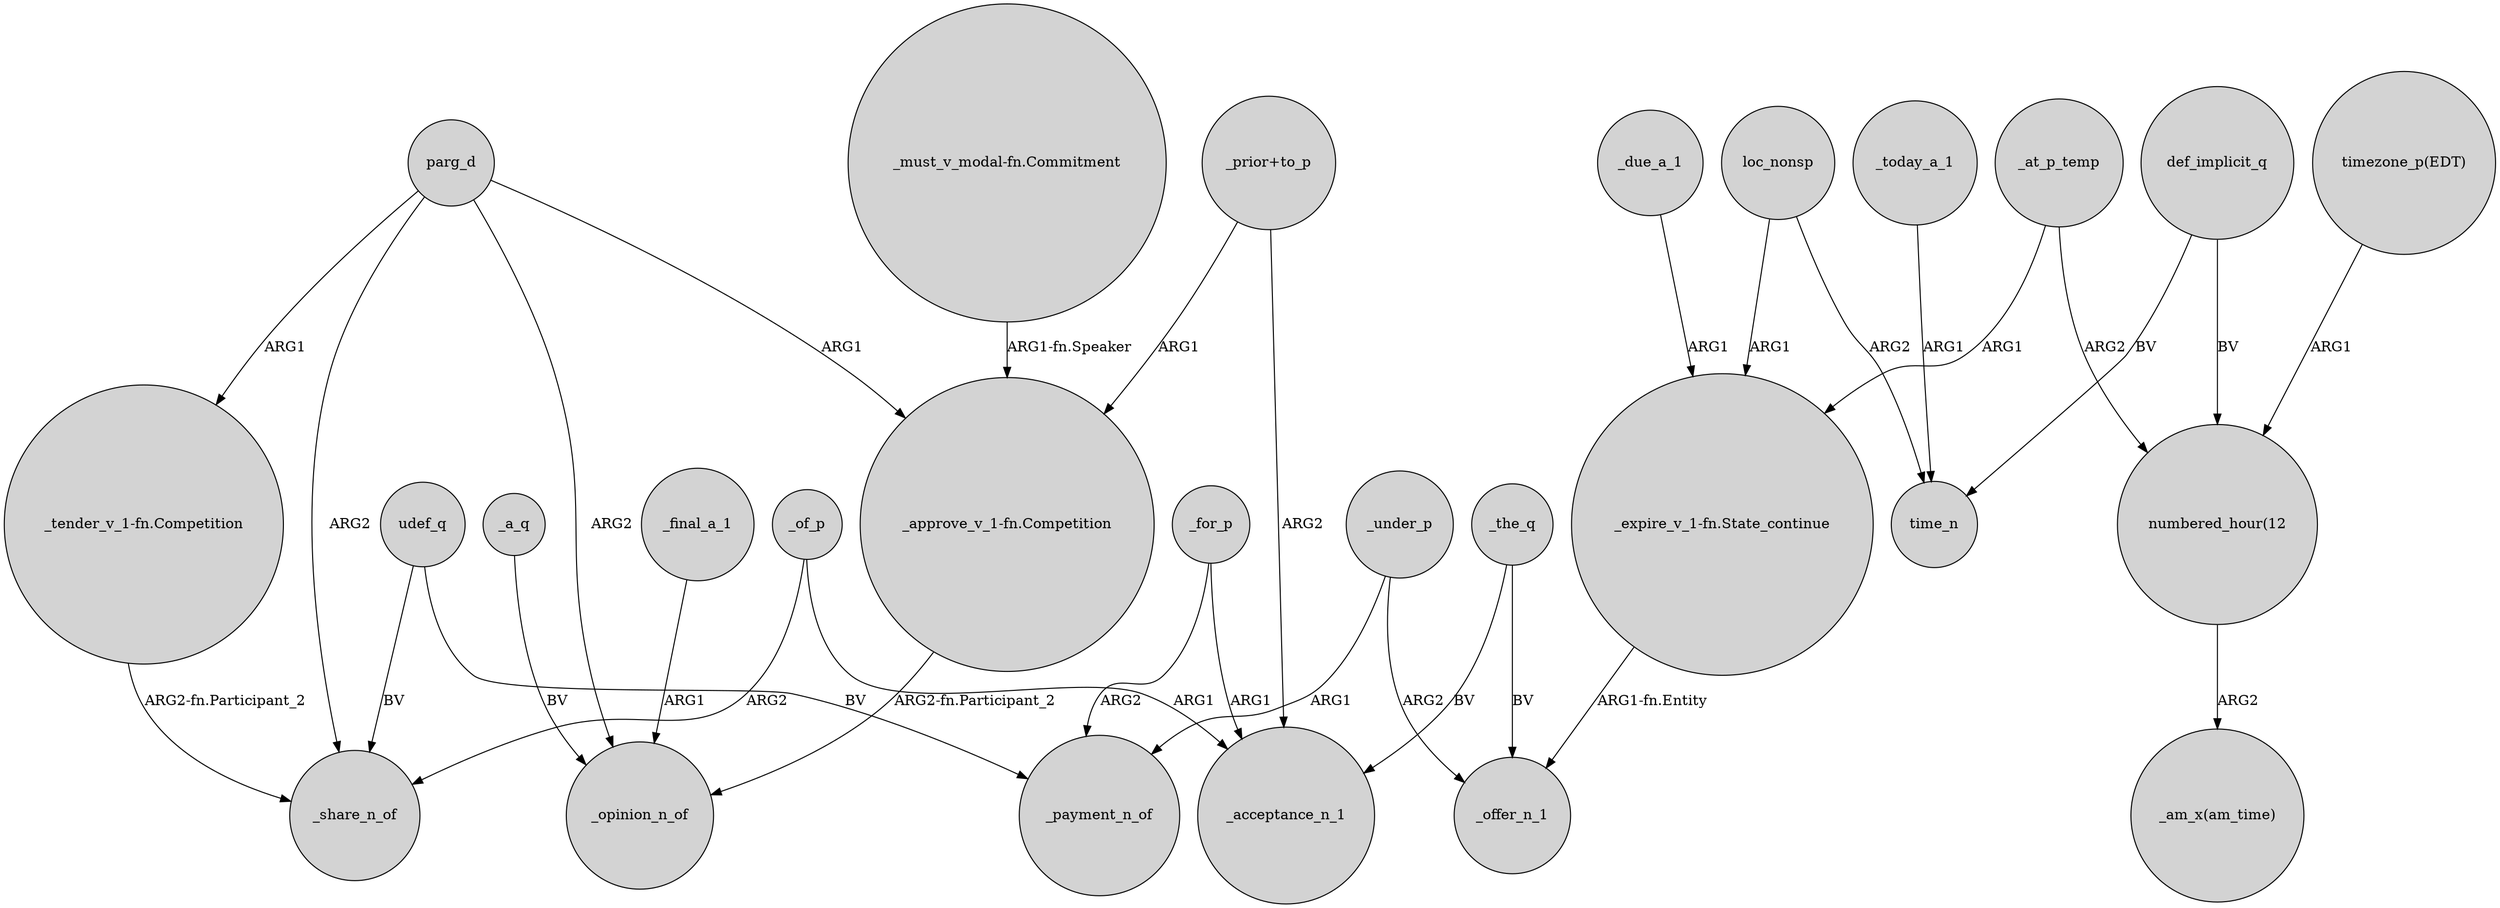 digraph {
	node [shape=circle style=filled]
	"_approve_v_1-fn.Competition" -> _opinion_n_of [label="ARG2-fn.Participant_2"]
	parg_d -> "_approve_v_1-fn.Competition" [label=ARG1]
	parg_d -> _opinion_n_of [label=ARG2]
	"_expire_v_1-fn.State_continue" -> _offer_n_1 [label="ARG1-fn.Entity"]
	"_prior+to_p" -> "_approve_v_1-fn.Competition" [label=ARG1]
	parg_d -> "_tender_v_1-fn.Competition" [label=ARG1]
	loc_nonsp -> "_expire_v_1-fn.State_continue" [label=ARG1]
	_at_p_temp -> "numbered_hour(12":"01)" [label=ARG2]
	"numbered_hour(12":"01)" -> "_am_x(am_time)" [label=ARG2]
	_of_p -> _acceptance_n_1 [label=ARG1]
	_for_p -> _acceptance_n_1 [label=ARG1]
	_a_q -> _opinion_n_of [label=BV]
	_due_a_1 -> "_expire_v_1-fn.State_continue" [label=ARG1]
	"_tender_v_1-fn.Competition" -> _share_n_of [label="ARG2-fn.Participant_2"]
	udef_q -> _share_n_of [label=BV]
	_the_q -> _offer_n_1 [label=BV]
	udef_q -> _payment_n_of [label=BV]
	parg_d -> _share_n_of [label=ARG2]
	_today_a_1 -> time_n [label=ARG1]
	_final_a_1 -> _opinion_n_of [label=ARG1]
	"_must_v_modal-fn.Commitment" -> "_approve_v_1-fn.Competition" [label="ARG1-fn.Speaker"]
	loc_nonsp -> time_n [label=ARG2]
	"_prior+to_p" -> _acceptance_n_1 [label=ARG2]
	def_implicit_q -> time_n [label=BV]
	_the_q -> _acceptance_n_1 [label=BV]
	_under_p -> _payment_n_of [label=ARG1]
	_at_p_temp -> "_expire_v_1-fn.State_continue" [label=ARG1]
	def_implicit_q -> "numbered_hour(12":"01)" [label=BV]
	_of_p -> _share_n_of [label=ARG2]
	_for_p -> _payment_n_of [label=ARG2]
	"timezone_p(EDT)" -> "numbered_hour(12":"01)" [label=ARG1]
	_under_p -> _offer_n_1 [label=ARG2]
}
